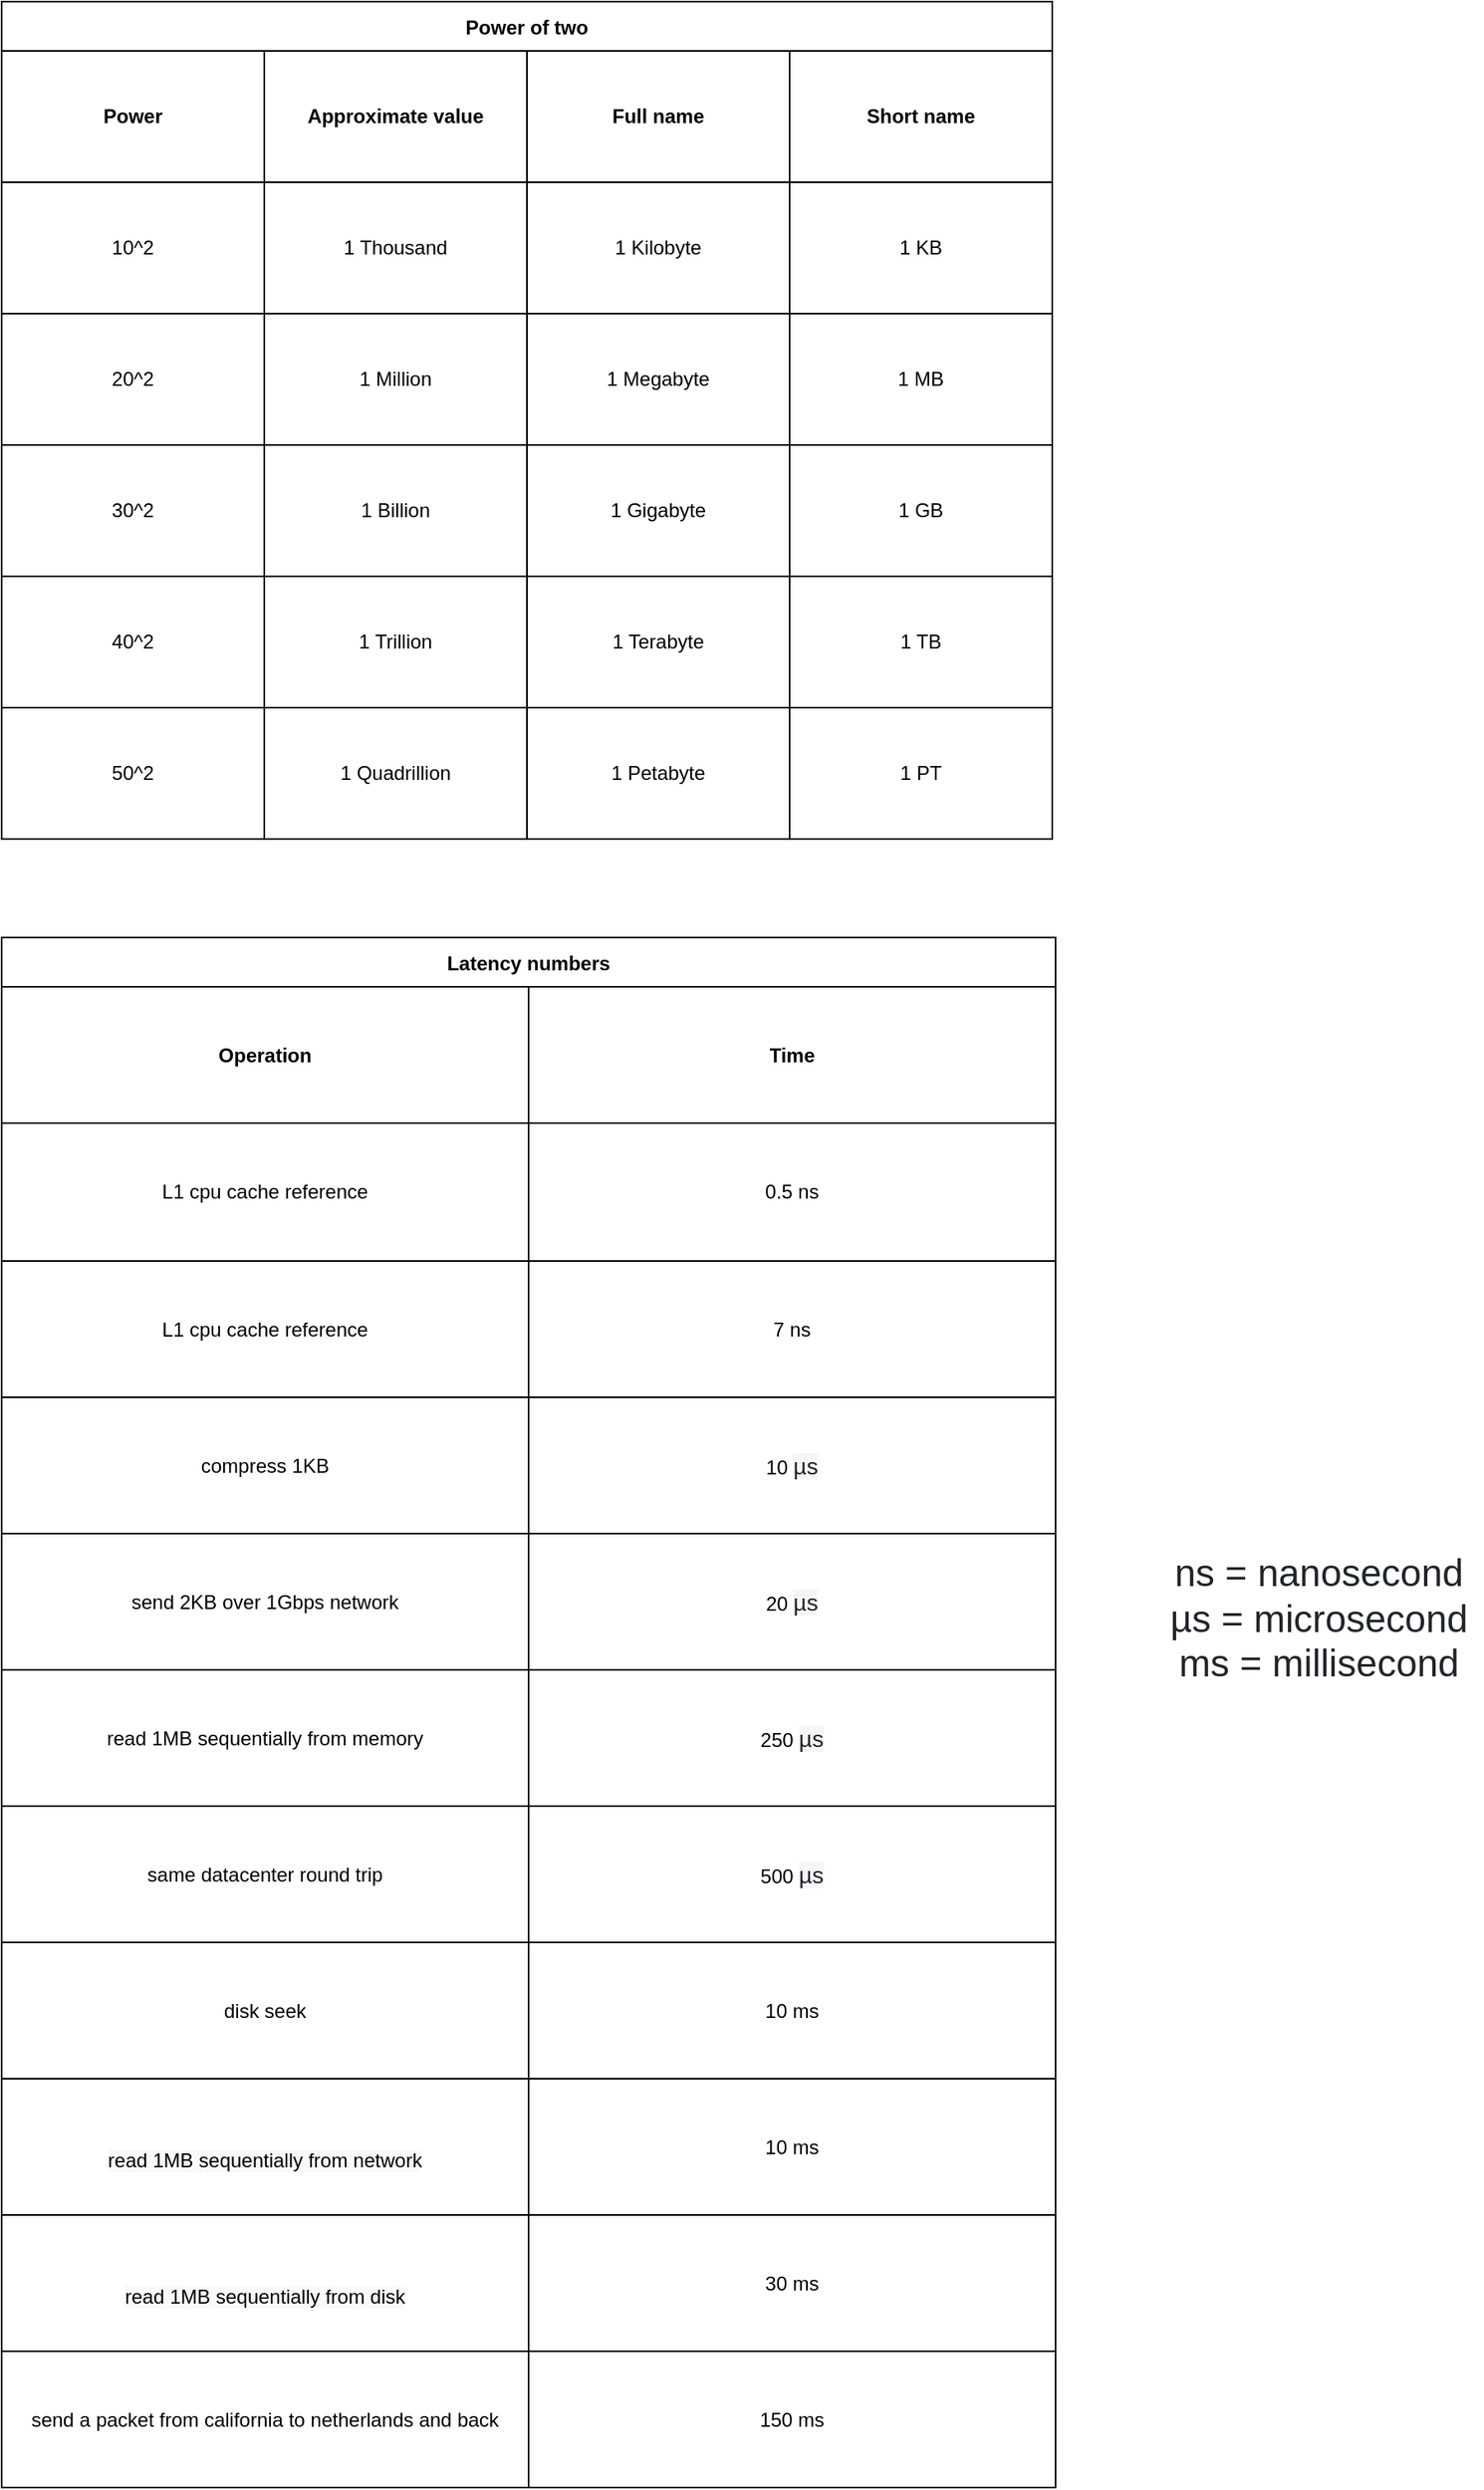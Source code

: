 <mxfile version="17.5.0" type="github">
  <diagram id="g3CtEzm-KW7EdWQkcx4e" name="Page-1">
    <mxGraphModel dx="2920" dy="-4388" grid="1" gridSize="10" guides="1" tooltips="1" connect="1" arrows="1" fold="1" page="1" pageScale="1" pageWidth="850" pageHeight="1100" math="0" shadow="0">
      <root>
        <mxCell id="0" />
        <mxCell id="1" parent="0" />
        <mxCell id="K6x-xO4snEjp7yJNrdDc-1" value="Power of two" style="shape=table;startSize=30;container=1;collapsible=0;childLayout=tableLayout;fontStyle=1;align=center;" vertex="1" parent="1">
          <mxGeometry x="-1052" y="5600" width="640" height="510" as="geometry" />
        </mxCell>
        <mxCell id="K6x-xO4snEjp7yJNrdDc-2" style="shape=tableRow;horizontal=0;startSize=0;swimlaneHead=0;swimlaneBody=0;top=0;left=0;bottom=0;right=0;collapsible=0;dropTarget=0;fillColor=none;points=[[0,0.5],[1,0.5]];portConstraint=eastwest;" vertex="1" parent="K6x-xO4snEjp7yJNrdDc-1">
          <mxGeometry y="30" width="640" height="80" as="geometry" />
        </mxCell>
        <mxCell id="K6x-xO4snEjp7yJNrdDc-3" value="&lt;b&gt;Power&lt;/b&gt;" style="shape=partialRectangle;html=1;whiteSpace=wrap;connectable=0;fillColor=none;top=0;left=0;bottom=0;right=0;overflow=hidden;" vertex="1" parent="K6x-xO4snEjp7yJNrdDc-2">
          <mxGeometry width="160" height="80" as="geometry">
            <mxRectangle width="160" height="80" as="alternateBounds" />
          </mxGeometry>
        </mxCell>
        <mxCell id="K6x-xO4snEjp7yJNrdDc-4" value="&lt;b&gt;Approximate value&lt;/b&gt;" style="shape=partialRectangle;html=1;whiteSpace=wrap;connectable=0;fillColor=none;top=0;left=0;bottom=0;right=0;overflow=hidden;" vertex="1" parent="K6x-xO4snEjp7yJNrdDc-2">
          <mxGeometry x="160" width="160" height="80" as="geometry">
            <mxRectangle width="160" height="80" as="alternateBounds" />
          </mxGeometry>
        </mxCell>
        <mxCell id="K6x-xO4snEjp7yJNrdDc-5" value="&lt;b&gt;Full name&lt;/b&gt;" style="shape=partialRectangle;html=1;whiteSpace=wrap;connectable=0;fillColor=none;top=0;left=0;bottom=0;right=0;overflow=hidden;" vertex="1" parent="K6x-xO4snEjp7yJNrdDc-2">
          <mxGeometry x="320" width="160" height="80" as="geometry">
            <mxRectangle width="160" height="80" as="alternateBounds" />
          </mxGeometry>
        </mxCell>
        <mxCell id="K6x-xO4snEjp7yJNrdDc-6" value="&lt;b&gt;Short name&lt;/b&gt;" style="shape=partialRectangle;html=1;whiteSpace=wrap;connectable=0;fillColor=none;top=0;left=0;bottom=0;right=0;overflow=hidden;" vertex="1" parent="K6x-xO4snEjp7yJNrdDc-2">
          <mxGeometry x="480" width="160" height="80" as="geometry">
            <mxRectangle width="160" height="80" as="alternateBounds" />
          </mxGeometry>
        </mxCell>
        <mxCell id="K6x-xO4snEjp7yJNrdDc-7" value="" style="shape=tableRow;horizontal=0;startSize=0;swimlaneHead=0;swimlaneBody=0;top=0;left=0;bottom=0;right=0;collapsible=0;dropTarget=0;fillColor=none;points=[[0,0.5],[1,0.5]];portConstraint=eastwest;" vertex="1" parent="K6x-xO4snEjp7yJNrdDc-1">
          <mxGeometry y="110" width="640" height="80" as="geometry" />
        </mxCell>
        <mxCell id="K6x-xO4snEjp7yJNrdDc-8" value="10^2" style="shape=partialRectangle;html=1;whiteSpace=wrap;connectable=0;fillColor=none;top=0;left=0;bottom=0;right=0;overflow=hidden;" vertex="1" parent="K6x-xO4snEjp7yJNrdDc-7">
          <mxGeometry width="160" height="80" as="geometry">
            <mxRectangle width="160" height="80" as="alternateBounds" />
          </mxGeometry>
        </mxCell>
        <mxCell id="K6x-xO4snEjp7yJNrdDc-9" value="1 Thousand" style="shape=partialRectangle;html=1;whiteSpace=wrap;connectable=0;fillColor=none;top=0;left=0;bottom=0;right=0;overflow=hidden;" vertex="1" parent="K6x-xO4snEjp7yJNrdDc-7">
          <mxGeometry x="160" width="160" height="80" as="geometry">
            <mxRectangle width="160" height="80" as="alternateBounds" />
          </mxGeometry>
        </mxCell>
        <mxCell id="K6x-xO4snEjp7yJNrdDc-10" value="1 Kilobyte" style="shape=partialRectangle;html=1;whiteSpace=wrap;connectable=0;fillColor=none;top=0;left=0;bottom=0;right=0;overflow=hidden;" vertex="1" parent="K6x-xO4snEjp7yJNrdDc-7">
          <mxGeometry x="320" width="160" height="80" as="geometry">
            <mxRectangle width="160" height="80" as="alternateBounds" />
          </mxGeometry>
        </mxCell>
        <mxCell id="K6x-xO4snEjp7yJNrdDc-11" value="1 KB" style="shape=partialRectangle;html=1;whiteSpace=wrap;connectable=0;fillColor=none;top=0;left=0;bottom=0;right=0;overflow=hidden;" vertex="1" parent="K6x-xO4snEjp7yJNrdDc-7">
          <mxGeometry x="480" width="160" height="80" as="geometry">
            <mxRectangle width="160" height="80" as="alternateBounds" />
          </mxGeometry>
        </mxCell>
        <mxCell id="K6x-xO4snEjp7yJNrdDc-12" value="" style="shape=tableRow;horizontal=0;startSize=0;swimlaneHead=0;swimlaneBody=0;top=0;left=0;bottom=0;right=0;collapsible=0;dropTarget=0;fillColor=none;points=[[0,0.5],[1,0.5]];portConstraint=eastwest;" vertex="1" parent="K6x-xO4snEjp7yJNrdDc-1">
          <mxGeometry y="190" width="640" height="80" as="geometry" />
        </mxCell>
        <mxCell id="K6x-xO4snEjp7yJNrdDc-13" value="20^2" style="shape=partialRectangle;html=1;whiteSpace=wrap;connectable=0;fillColor=none;top=0;left=0;bottom=0;right=0;overflow=hidden;" vertex="1" parent="K6x-xO4snEjp7yJNrdDc-12">
          <mxGeometry width="160" height="80" as="geometry">
            <mxRectangle width="160" height="80" as="alternateBounds" />
          </mxGeometry>
        </mxCell>
        <mxCell id="K6x-xO4snEjp7yJNrdDc-14" value="1 Million" style="shape=partialRectangle;html=1;whiteSpace=wrap;connectable=0;fillColor=none;top=0;left=0;bottom=0;right=0;overflow=hidden;" vertex="1" parent="K6x-xO4snEjp7yJNrdDc-12">
          <mxGeometry x="160" width="160" height="80" as="geometry">
            <mxRectangle width="160" height="80" as="alternateBounds" />
          </mxGeometry>
        </mxCell>
        <mxCell id="K6x-xO4snEjp7yJNrdDc-15" value="1 Megabyte" style="shape=partialRectangle;html=1;whiteSpace=wrap;connectable=0;fillColor=none;top=0;left=0;bottom=0;right=0;overflow=hidden;" vertex="1" parent="K6x-xO4snEjp7yJNrdDc-12">
          <mxGeometry x="320" width="160" height="80" as="geometry">
            <mxRectangle width="160" height="80" as="alternateBounds" />
          </mxGeometry>
        </mxCell>
        <mxCell id="K6x-xO4snEjp7yJNrdDc-16" value="1 MB" style="shape=partialRectangle;html=1;whiteSpace=wrap;connectable=0;fillColor=none;top=0;left=0;bottom=0;right=0;overflow=hidden;" vertex="1" parent="K6x-xO4snEjp7yJNrdDc-12">
          <mxGeometry x="480" width="160" height="80" as="geometry">
            <mxRectangle width="160" height="80" as="alternateBounds" />
          </mxGeometry>
        </mxCell>
        <mxCell id="K6x-xO4snEjp7yJNrdDc-17" value="" style="shape=tableRow;horizontal=0;startSize=0;swimlaneHead=0;swimlaneBody=0;top=0;left=0;bottom=0;right=0;collapsible=0;dropTarget=0;fillColor=none;points=[[0,0.5],[1,0.5]];portConstraint=eastwest;" vertex="1" parent="K6x-xO4snEjp7yJNrdDc-1">
          <mxGeometry y="270" width="640" height="80" as="geometry" />
        </mxCell>
        <mxCell id="K6x-xO4snEjp7yJNrdDc-18" value="30^2" style="shape=partialRectangle;html=1;whiteSpace=wrap;connectable=0;fillColor=none;top=0;left=0;bottom=0;right=0;overflow=hidden;" vertex="1" parent="K6x-xO4snEjp7yJNrdDc-17">
          <mxGeometry width="160" height="80" as="geometry">
            <mxRectangle width="160" height="80" as="alternateBounds" />
          </mxGeometry>
        </mxCell>
        <mxCell id="K6x-xO4snEjp7yJNrdDc-19" value="1 Billion" style="shape=partialRectangle;html=1;whiteSpace=wrap;connectable=0;fillColor=none;top=0;left=0;bottom=0;right=0;overflow=hidden;" vertex="1" parent="K6x-xO4snEjp7yJNrdDc-17">
          <mxGeometry x="160" width="160" height="80" as="geometry">
            <mxRectangle width="160" height="80" as="alternateBounds" />
          </mxGeometry>
        </mxCell>
        <mxCell id="K6x-xO4snEjp7yJNrdDc-20" value="1 Gigabyte" style="shape=partialRectangle;html=1;whiteSpace=wrap;connectable=0;fillColor=none;top=0;left=0;bottom=0;right=0;overflow=hidden;" vertex="1" parent="K6x-xO4snEjp7yJNrdDc-17">
          <mxGeometry x="320" width="160" height="80" as="geometry">
            <mxRectangle width="160" height="80" as="alternateBounds" />
          </mxGeometry>
        </mxCell>
        <mxCell id="K6x-xO4snEjp7yJNrdDc-21" value="1 GB" style="shape=partialRectangle;html=1;whiteSpace=wrap;connectable=0;fillColor=none;top=0;left=0;bottom=0;right=0;overflow=hidden;" vertex="1" parent="K6x-xO4snEjp7yJNrdDc-17">
          <mxGeometry x="480" width="160" height="80" as="geometry">
            <mxRectangle width="160" height="80" as="alternateBounds" />
          </mxGeometry>
        </mxCell>
        <mxCell id="K6x-xO4snEjp7yJNrdDc-22" style="shape=tableRow;horizontal=0;startSize=0;swimlaneHead=0;swimlaneBody=0;top=0;left=0;bottom=0;right=0;collapsible=0;dropTarget=0;fillColor=none;points=[[0,0.5],[1,0.5]];portConstraint=eastwest;" vertex="1" parent="K6x-xO4snEjp7yJNrdDc-1">
          <mxGeometry y="350" width="640" height="80" as="geometry" />
        </mxCell>
        <mxCell id="K6x-xO4snEjp7yJNrdDc-23" value="40^2" style="shape=partialRectangle;html=1;whiteSpace=wrap;connectable=0;fillColor=none;top=0;left=0;bottom=0;right=0;overflow=hidden;" vertex="1" parent="K6x-xO4snEjp7yJNrdDc-22">
          <mxGeometry width="160" height="80" as="geometry">
            <mxRectangle width="160" height="80" as="alternateBounds" />
          </mxGeometry>
        </mxCell>
        <mxCell id="K6x-xO4snEjp7yJNrdDc-24" value="1 Trillion" style="shape=partialRectangle;html=1;whiteSpace=wrap;connectable=0;fillColor=none;top=0;left=0;bottom=0;right=0;overflow=hidden;" vertex="1" parent="K6x-xO4snEjp7yJNrdDc-22">
          <mxGeometry x="160" width="160" height="80" as="geometry">
            <mxRectangle width="160" height="80" as="alternateBounds" />
          </mxGeometry>
        </mxCell>
        <mxCell id="K6x-xO4snEjp7yJNrdDc-25" value="1 Terabyte" style="shape=partialRectangle;html=1;whiteSpace=wrap;connectable=0;fillColor=none;top=0;left=0;bottom=0;right=0;overflow=hidden;" vertex="1" parent="K6x-xO4snEjp7yJNrdDc-22">
          <mxGeometry x="320" width="160" height="80" as="geometry">
            <mxRectangle width="160" height="80" as="alternateBounds" />
          </mxGeometry>
        </mxCell>
        <mxCell id="K6x-xO4snEjp7yJNrdDc-26" value="1 TB" style="shape=partialRectangle;html=1;whiteSpace=wrap;connectable=0;fillColor=none;top=0;left=0;bottom=0;right=0;overflow=hidden;" vertex="1" parent="K6x-xO4snEjp7yJNrdDc-22">
          <mxGeometry x="480" width="160" height="80" as="geometry">
            <mxRectangle width="160" height="80" as="alternateBounds" />
          </mxGeometry>
        </mxCell>
        <mxCell id="K6x-xO4snEjp7yJNrdDc-27" style="shape=tableRow;horizontal=0;startSize=0;swimlaneHead=0;swimlaneBody=0;top=0;left=0;bottom=0;right=0;collapsible=0;dropTarget=0;fillColor=none;points=[[0,0.5],[1,0.5]];portConstraint=eastwest;" vertex="1" parent="K6x-xO4snEjp7yJNrdDc-1">
          <mxGeometry y="430" width="640" height="80" as="geometry" />
        </mxCell>
        <mxCell id="K6x-xO4snEjp7yJNrdDc-28" value="50^2" style="shape=partialRectangle;html=1;whiteSpace=wrap;connectable=0;fillColor=none;top=0;left=0;bottom=0;right=0;overflow=hidden;" vertex="1" parent="K6x-xO4snEjp7yJNrdDc-27">
          <mxGeometry width="160" height="80" as="geometry">
            <mxRectangle width="160" height="80" as="alternateBounds" />
          </mxGeometry>
        </mxCell>
        <mxCell id="K6x-xO4snEjp7yJNrdDc-29" value="1 Quadrillion" style="shape=partialRectangle;html=1;whiteSpace=wrap;connectable=0;fillColor=none;top=0;left=0;bottom=0;right=0;overflow=hidden;" vertex="1" parent="K6x-xO4snEjp7yJNrdDc-27">
          <mxGeometry x="160" width="160" height="80" as="geometry">
            <mxRectangle width="160" height="80" as="alternateBounds" />
          </mxGeometry>
        </mxCell>
        <mxCell id="K6x-xO4snEjp7yJNrdDc-30" value="1 Petabyte" style="shape=partialRectangle;html=1;whiteSpace=wrap;connectable=0;fillColor=none;top=0;left=0;bottom=0;right=0;overflow=hidden;" vertex="1" parent="K6x-xO4snEjp7yJNrdDc-27">
          <mxGeometry x="320" width="160" height="80" as="geometry">
            <mxRectangle width="160" height="80" as="alternateBounds" />
          </mxGeometry>
        </mxCell>
        <mxCell id="K6x-xO4snEjp7yJNrdDc-31" value="1 PT" style="shape=partialRectangle;html=1;whiteSpace=wrap;connectable=0;fillColor=none;top=0;left=0;bottom=0;right=0;overflow=hidden;" vertex="1" parent="K6x-xO4snEjp7yJNrdDc-27">
          <mxGeometry x="480" width="160" height="80" as="geometry">
            <mxRectangle width="160" height="80" as="alternateBounds" />
          </mxGeometry>
        </mxCell>
        <mxCell id="K6x-xO4snEjp7yJNrdDc-32" value="Latency numbers" style="shape=table;startSize=30;container=1;collapsible=0;childLayout=tableLayout;fontStyle=1;align=center;" vertex="1" parent="1">
          <mxGeometry x="-1052" y="6170" width="642" height="944" as="geometry" />
        </mxCell>
        <mxCell id="K6x-xO4snEjp7yJNrdDc-33" value="" style="shape=tableRow;horizontal=0;startSize=0;swimlaneHead=0;swimlaneBody=0;top=0;left=0;bottom=0;right=0;collapsible=0;dropTarget=0;fillColor=none;points=[[0,0.5],[1,0.5]];portConstraint=eastwest;" vertex="1" parent="K6x-xO4snEjp7yJNrdDc-32">
          <mxGeometry y="30" width="642" height="83" as="geometry" />
        </mxCell>
        <mxCell id="K6x-xO4snEjp7yJNrdDc-34" value="&lt;b&gt;Operation&lt;/b&gt;" style="shape=partialRectangle;html=1;whiteSpace=wrap;connectable=0;fillColor=none;top=0;left=0;bottom=0;right=0;overflow=hidden;" vertex="1" parent="K6x-xO4snEjp7yJNrdDc-33">
          <mxGeometry width="321" height="83" as="geometry">
            <mxRectangle width="321" height="83" as="alternateBounds" />
          </mxGeometry>
        </mxCell>
        <mxCell id="K6x-xO4snEjp7yJNrdDc-35" value="&lt;b&gt;Time&lt;/b&gt;" style="shape=partialRectangle;html=1;whiteSpace=wrap;connectable=0;fillColor=none;top=0;left=0;bottom=0;right=0;overflow=hidden;" vertex="1" parent="K6x-xO4snEjp7yJNrdDc-33">
          <mxGeometry x="321" width="321" height="83" as="geometry">
            <mxRectangle width="321" height="83" as="alternateBounds" />
          </mxGeometry>
        </mxCell>
        <mxCell id="K6x-xO4snEjp7yJNrdDc-37" value="" style="shape=tableRow;horizontal=0;startSize=0;swimlaneHead=0;swimlaneBody=0;top=0;left=0;bottom=0;right=0;collapsible=0;dropTarget=0;fillColor=none;points=[[0,0.5],[1,0.5]];portConstraint=eastwest;" vertex="1" parent="K6x-xO4snEjp7yJNrdDc-32">
          <mxGeometry y="113" width="642" height="84" as="geometry" />
        </mxCell>
        <mxCell id="K6x-xO4snEjp7yJNrdDc-38" value="L1 cpu cache reference" style="shape=partialRectangle;html=1;whiteSpace=wrap;connectable=0;fillColor=none;top=0;left=0;bottom=0;right=0;overflow=hidden;" vertex="1" parent="K6x-xO4snEjp7yJNrdDc-37">
          <mxGeometry width="321" height="84" as="geometry">
            <mxRectangle width="321" height="84" as="alternateBounds" />
          </mxGeometry>
        </mxCell>
        <mxCell id="K6x-xO4snEjp7yJNrdDc-39" value="0.5 ns" style="shape=partialRectangle;html=1;whiteSpace=wrap;connectable=0;fillColor=none;top=0;left=0;bottom=0;right=0;overflow=hidden;" vertex="1" parent="K6x-xO4snEjp7yJNrdDc-37">
          <mxGeometry x="321" width="321" height="84" as="geometry">
            <mxRectangle width="321" height="84" as="alternateBounds" />
          </mxGeometry>
        </mxCell>
        <mxCell id="K6x-xO4snEjp7yJNrdDc-41" value="" style="shape=tableRow;horizontal=0;startSize=0;swimlaneHead=0;swimlaneBody=0;top=0;left=0;bottom=0;right=0;collapsible=0;dropTarget=0;fillColor=none;points=[[0,0.5],[1,0.5]];portConstraint=eastwest;" vertex="1" parent="K6x-xO4snEjp7yJNrdDc-32">
          <mxGeometry y="197" width="642" height="83" as="geometry" />
        </mxCell>
        <mxCell id="K6x-xO4snEjp7yJNrdDc-42" value="&lt;span&gt;L1 cpu cache reference&lt;/span&gt;" style="shape=partialRectangle;html=1;whiteSpace=wrap;connectable=0;fillColor=none;top=0;left=0;bottom=0;right=0;overflow=hidden;" vertex="1" parent="K6x-xO4snEjp7yJNrdDc-41">
          <mxGeometry width="321" height="83" as="geometry">
            <mxRectangle width="321" height="83" as="alternateBounds" />
          </mxGeometry>
        </mxCell>
        <mxCell id="K6x-xO4snEjp7yJNrdDc-43" value="7 ns" style="shape=partialRectangle;html=1;whiteSpace=wrap;connectable=0;fillColor=none;top=0;left=0;bottom=0;right=0;overflow=hidden;" vertex="1" parent="K6x-xO4snEjp7yJNrdDc-41">
          <mxGeometry x="321" width="321" height="83" as="geometry">
            <mxRectangle width="321" height="83" as="alternateBounds" />
          </mxGeometry>
        </mxCell>
        <mxCell id="K6x-xO4snEjp7yJNrdDc-46" style="shape=tableRow;horizontal=0;startSize=0;swimlaneHead=0;swimlaneBody=0;top=0;left=0;bottom=0;right=0;collapsible=0;dropTarget=0;fillColor=none;points=[[0,0.5],[1,0.5]];portConstraint=eastwest;" vertex="1" parent="K6x-xO4snEjp7yJNrdDc-32">
          <mxGeometry y="280" width="642" height="83" as="geometry" />
        </mxCell>
        <mxCell id="K6x-xO4snEjp7yJNrdDc-47" value="compress 1KB" style="shape=partialRectangle;html=1;whiteSpace=wrap;connectable=0;fillColor=none;top=0;left=0;bottom=0;right=0;overflow=hidden;" vertex="1" parent="K6x-xO4snEjp7yJNrdDc-46">
          <mxGeometry width="321" height="83" as="geometry">
            <mxRectangle width="321" height="83" as="alternateBounds" />
          </mxGeometry>
        </mxCell>
        <mxCell id="K6x-xO4snEjp7yJNrdDc-48" value="10&amp;nbsp;&lt;span style=&quot;color: rgb(33 , 37 , 41) ; font-family: , &amp;#34;blinkmacsystemfont&amp;#34; , &amp;#34;segoe ui&amp;#34; , &amp;#34;pingfang sc&amp;#34; , &amp;#34;hiragino sans gb&amp;#34; , &amp;#34;microsoft yahei&amp;#34; , &amp;#34;helvetica neue&amp;#34; , &amp;#34;helvetica&amp;#34; , &amp;#34;arial&amp;#34; , sans-serif , &amp;#34;apple color emoji&amp;#34; , &amp;#34;segoe ui emoji&amp;#34; , &amp;#34;segoe ui symbol&amp;#34; ; font-size: 14px ; background-color: rgb(245 , 245 , 245)&quot;&gt;µs&lt;/span&gt;" style="shape=partialRectangle;html=1;whiteSpace=wrap;connectable=0;fillColor=none;top=0;left=0;bottom=0;right=0;overflow=hidden;" vertex="1" parent="K6x-xO4snEjp7yJNrdDc-46">
          <mxGeometry x="321" width="321" height="83" as="geometry">
            <mxRectangle width="321" height="83" as="alternateBounds" />
          </mxGeometry>
        </mxCell>
        <mxCell id="K6x-xO4snEjp7yJNrdDc-49" style="shape=tableRow;horizontal=0;startSize=0;swimlaneHead=0;swimlaneBody=0;top=0;left=0;bottom=0;right=0;collapsible=0;dropTarget=0;fillColor=none;points=[[0,0.5],[1,0.5]];portConstraint=eastwest;" vertex="1" parent="K6x-xO4snEjp7yJNrdDc-32">
          <mxGeometry y="363" width="642" height="83" as="geometry" />
        </mxCell>
        <mxCell id="K6x-xO4snEjp7yJNrdDc-50" value="send 2KB over 1Gbps network" style="shape=partialRectangle;html=1;whiteSpace=wrap;connectable=0;fillColor=none;top=0;left=0;bottom=0;right=0;overflow=hidden;" vertex="1" parent="K6x-xO4snEjp7yJNrdDc-49">
          <mxGeometry width="321" height="83" as="geometry">
            <mxRectangle width="321" height="83" as="alternateBounds" />
          </mxGeometry>
        </mxCell>
        <mxCell id="K6x-xO4snEjp7yJNrdDc-51" value="20&amp;nbsp;&lt;span style=&quot;color: rgb(33 , 37 , 41) ; font-family: , &amp;#34;blinkmacsystemfont&amp;#34; , &amp;#34;segoe ui&amp;#34; , &amp;#34;pingfang sc&amp;#34; , &amp;#34;hiragino sans gb&amp;#34; , &amp;#34;microsoft yahei&amp;#34; , &amp;#34;helvetica neue&amp;#34; , &amp;#34;helvetica&amp;#34; , &amp;#34;arial&amp;#34; , sans-serif , &amp;#34;apple color emoji&amp;#34; , &amp;#34;segoe ui emoji&amp;#34; , &amp;#34;segoe ui symbol&amp;#34; ; font-size: 14px ; background-color: rgb(245 , 245 , 245)&quot;&gt;µs&lt;/span&gt;" style="shape=partialRectangle;html=1;whiteSpace=wrap;connectable=0;fillColor=none;top=0;left=0;bottom=0;right=0;overflow=hidden;" vertex="1" parent="K6x-xO4snEjp7yJNrdDc-49">
          <mxGeometry x="321" width="321" height="83" as="geometry">
            <mxRectangle width="321" height="83" as="alternateBounds" />
          </mxGeometry>
        </mxCell>
        <mxCell id="K6x-xO4snEjp7yJNrdDc-52" style="shape=tableRow;horizontal=0;startSize=0;swimlaneHead=0;swimlaneBody=0;top=0;left=0;bottom=0;right=0;collapsible=0;dropTarget=0;fillColor=none;points=[[0,0.5],[1,0.5]];portConstraint=eastwest;" vertex="1" parent="K6x-xO4snEjp7yJNrdDc-32">
          <mxGeometry y="446" width="642" height="83" as="geometry" />
        </mxCell>
        <mxCell id="K6x-xO4snEjp7yJNrdDc-53" value="read 1MB sequentially from memory" style="shape=partialRectangle;html=1;whiteSpace=wrap;connectable=0;fillColor=none;top=0;left=0;bottom=0;right=0;overflow=hidden;" vertex="1" parent="K6x-xO4snEjp7yJNrdDc-52">
          <mxGeometry width="321" height="83" as="geometry">
            <mxRectangle width="321" height="83" as="alternateBounds" />
          </mxGeometry>
        </mxCell>
        <mxCell id="K6x-xO4snEjp7yJNrdDc-54" value="250&amp;nbsp;&lt;span style=&quot;color: rgb(33 , 37 , 41) ; font-family: , &amp;#34;blinkmacsystemfont&amp;#34; , &amp;#34;segoe ui&amp;#34; , &amp;#34;pingfang sc&amp;#34; , &amp;#34;hiragino sans gb&amp;#34; , &amp;#34;microsoft yahei&amp;#34; , &amp;#34;helvetica neue&amp;#34; , &amp;#34;helvetica&amp;#34; , &amp;#34;arial&amp;#34; , sans-serif , &amp;#34;apple color emoji&amp;#34; , &amp;#34;segoe ui emoji&amp;#34; , &amp;#34;segoe ui symbol&amp;#34; ; font-size: 14px ; background-color: rgb(245 , 245 , 245)&quot;&gt;µs&lt;/span&gt;" style="shape=partialRectangle;html=1;whiteSpace=wrap;connectable=0;fillColor=none;top=0;left=0;bottom=0;right=0;overflow=hidden;" vertex="1" parent="K6x-xO4snEjp7yJNrdDc-52">
          <mxGeometry x="321" width="321" height="83" as="geometry">
            <mxRectangle width="321" height="83" as="alternateBounds" />
          </mxGeometry>
        </mxCell>
        <mxCell id="K6x-xO4snEjp7yJNrdDc-55" style="shape=tableRow;horizontal=0;startSize=0;swimlaneHead=0;swimlaneBody=0;top=0;left=0;bottom=0;right=0;collapsible=0;dropTarget=0;fillColor=none;points=[[0,0.5],[1,0.5]];portConstraint=eastwest;" vertex="1" parent="K6x-xO4snEjp7yJNrdDc-32">
          <mxGeometry y="529" width="642" height="83" as="geometry" />
        </mxCell>
        <mxCell id="K6x-xO4snEjp7yJNrdDc-56" value="same datacenter round trip" style="shape=partialRectangle;html=1;whiteSpace=wrap;connectable=0;fillColor=none;top=0;left=0;bottom=0;right=0;overflow=hidden;" vertex="1" parent="K6x-xO4snEjp7yJNrdDc-55">
          <mxGeometry width="321" height="83" as="geometry">
            <mxRectangle width="321" height="83" as="alternateBounds" />
          </mxGeometry>
        </mxCell>
        <mxCell id="K6x-xO4snEjp7yJNrdDc-57" value="500&amp;nbsp;&lt;span style=&quot;color: rgb(33 , 37 , 41) ; font-family: , &amp;#34;blinkmacsystemfont&amp;#34; , &amp;#34;segoe ui&amp;#34; , &amp;#34;pingfang sc&amp;#34; , &amp;#34;hiragino sans gb&amp;#34; , &amp;#34;microsoft yahei&amp;#34; , &amp;#34;helvetica neue&amp;#34; , &amp;#34;helvetica&amp;#34; , &amp;#34;arial&amp;#34; , sans-serif , &amp;#34;apple color emoji&amp;#34; , &amp;#34;segoe ui emoji&amp;#34; , &amp;#34;segoe ui symbol&amp;#34; ; font-size: 14px ; background-color: rgb(245 , 245 , 245)&quot;&gt;µs&lt;/span&gt;" style="shape=partialRectangle;html=1;whiteSpace=wrap;connectable=0;fillColor=none;top=0;left=0;bottom=0;right=0;overflow=hidden;" vertex="1" parent="K6x-xO4snEjp7yJNrdDc-55">
          <mxGeometry x="321" width="321" height="83" as="geometry">
            <mxRectangle width="321" height="83" as="alternateBounds" />
          </mxGeometry>
        </mxCell>
        <mxCell id="K6x-xO4snEjp7yJNrdDc-58" style="shape=tableRow;horizontal=0;startSize=0;swimlaneHead=0;swimlaneBody=0;top=0;left=0;bottom=0;right=0;collapsible=0;dropTarget=0;fillColor=none;points=[[0,0.5],[1,0.5]];portConstraint=eastwest;" vertex="1" parent="K6x-xO4snEjp7yJNrdDc-32">
          <mxGeometry y="612" width="642" height="83" as="geometry" />
        </mxCell>
        <mxCell id="K6x-xO4snEjp7yJNrdDc-59" value="disk seek" style="shape=partialRectangle;html=1;whiteSpace=wrap;connectable=0;fillColor=none;top=0;left=0;bottom=0;right=0;overflow=hidden;" vertex="1" parent="K6x-xO4snEjp7yJNrdDc-58">
          <mxGeometry width="321" height="83" as="geometry">
            <mxRectangle width="321" height="83" as="alternateBounds" />
          </mxGeometry>
        </mxCell>
        <mxCell id="K6x-xO4snEjp7yJNrdDc-60" value="10 ms" style="shape=partialRectangle;html=1;whiteSpace=wrap;connectable=0;fillColor=none;top=0;left=0;bottom=0;right=0;overflow=hidden;" vertex="1" parent="K6x-xO4snEjp7yJNrdDc-58">
          <mxGeometry x="321" width="321" height="83" as="geometry">
            <mxRectangle width="321" height="83" as="alternateBounds" />
          </mxGeometry>
        </mxCell>
        <mxCell id="K6x-xO4snEjp7yJNrdDc-61" style="shape=tableRow;horizontal=0;startSize=0;swimlaneHead=0;swimlaneBody=0;top=0;left=0;bottom=0;right=0;collapsible=0;dropTarget=0;fillColor=none;points=[[0,0.5],[1,0.5]];portConstraint=eastwest;" vertex="1" parent="K6x-xO4snEjp7yJNrdDc-32">
          <mxGeometry y="695" width="642" height="83" as="geometry" />
        </mxCell>
        <mxCell id="K6x-xO4snEjp7yJNrdDc-62" value="&lt;br&gt;&lt;span style=&quot;color: rgb(0 , 0 , 0) ; font-family: &amp;#34;helvetica&amp;#34; ; font-size: 12px ; font-style: normal ; font-weight: 400 ; letter-spacing: normal ; text-align: center ; text-indent: 0px ; text-transform: none ; word-spacing: 0px ; background-color: rgb(248 , 249 , 250) ; display: inline ; float: none&quot;&gt;read 1MB sequentially from network&lt;/span&gt;" style="shape=partialRectangle;html=1;whiteSpace=wrap;connectable=0;fillColor=none;top=0;left=0;bottom=0;right=0;overflow=hidden;" vertex="1" parent="K6x-xO4snEjp7yJNrdDc-61">
          <mxGeometry width="321" height="83" as="geometry">
            <mxRectangle width="321" height="83" as="alternateBounds" />
          </mxGeometry>
        </mxCell>
        <mxCell id="K6x-xO4snEjp7yJNrdDc-63" value="10 ms" style="shape=partialRectangle;html=1;whiteSpace=wrap;connectable=0;fillColor=none;top=0;left=0;bottom=0;right=0;overflow=hidden;" vertex="1" parent="K6x-xO4snEjp7yJNrdDc-61">
          <mxGeometry x="321" width="321" height="83" as="geometry">
            <mxRectangle width="321" height="83" as="alternateBounds" />
          </mxGeometry>
        </mxCell>
        <mxCell id="K6x-xO4snEjp7yJNrdDc-64" style="shape=tableRow;horizontal=0;startSize=0;swimlaneHead=0;swimlaneBody=0;top=0;left=0;bottom=0;right=0;collapsible=0;dropTarget=0;fillColor=none;points=[[0,0.5],[1,0.5]];portConstraint=eastwest;" vertex="1" parent="K6x-xO4snEjp7yJNrdDc-32">
          <mxGeometry y="778" width="642" height="83" as="geometry" />
        </mxCell>
        <mxCell id="K6x-xO4snEjp7yJNrdDc-65" value="&lt;br style=&quot;color: rgb(0 , 0 , 0) ; font-family: &amp;#34;helvetica&amp;#34; ; font-size: 12px ; font-style: normal ; font-weight: 400 ; letter-spacing: normal ; text-align: center ; text-indent: 0px ; text-transform: none ; word-spacing: 0px ; background-color: rgb(248 , 249 , 250)&quot;&gt;&lt;span style=&quot;color: rgb(0 , 0 , 0) ; font-size: 12px ; font-style: normal ; font-weight: 400 ; letter-spacing: normal ; text-align: center ; text-indent: 0px ; text-transform: none ; word-spacing: 0px ; font-family: &amp;#34;helvetica&amp;#34; ; background-color: rgb(248 , 249 , 250) ; display: inline ; float: none&quot;&gt;read 1MB sequentially from disk&lt;/span&gt;" style="shape=partialRectangle;html=1;whiteSpace=wrap;connectable=0;fillColor=none;top=0;left=0;bottom=0;right=0;overflow=hidden;" vertex="1" parent="K6x-xO4snEjp7yJNrdDc-64">
          <mxGeometry width="321" height="83" as="geometry">
            <mxRectangle width="321" height="83" as="alternateBounds" />
          </mxGeometry>
        </mxCell>
        <mxCell id="K6x-xO4snEjp7yJNrdDc-66" value="30 ms" style="shape=partialRectangle;html=1;whiteSpace=wrap;connectable=0;fillColor=none;top=0;left=0;bottom=0;right=0;overflow=hidden;" vertex="1" parent="K6x-xO4snEjp7yJNrdDc-64">
          <mxGeometry x="321" width="321" height="83" as="geometry">
            <mxRectangle width="321" height="83" as="alternateBounds" />
          </mxGeometry>
        </mxCell>
        <mxCell id="K6x-xO4snEjp7yJNrdDc-67" style="shape=tableRow;horizontal=0;startSize=0;swimlaneHead=0;swimlaneBody=0;top=0;left=0;bottom=0;right=0;collapsible=0;dropTarget=0;fillColor=none;points=[[0,0.5],[1,0.5]];portConstraint=eastwest;" vertex="1" parent="K6x-xO4snEjp7yJNrdDc-32">
          <mxGeometry y="861" width="642" height="83" as="geometry" />
        </mxCell>
        <mxCell id="K6x-xO4snEjp7yJNrdDc-68" value="send a packet from california to netherlands and back" style="shape=partialRectangle;html=1;whiteSpace=wrap;connectable=0;fillColor=none;top=0;left=0;bottom=0;right=0;overflow=hidden;" vertex="1" parent="K6x-xO4snEjp7yJNrdDc-67">
          <mxGeometry width="321" height="83" as="geometry">
            <mxRectangle width="321" height="83" as="alternateBounds" />
          </mxGeometry>
        </mxCell>
        <mxCell id="K6x-xO4snEjp7yJNrdDc-69" value="150 ms" style="shape=partialRectangle;html=1;whiteSpace=wrap;connectable=0;fillColor=none;top=0;left=0;bottom=0;right=0;overflow=hidden;" vertex="1" parent="K6x-xO4snEjp7yJNrdDc-67">
          <mxGeometry x="321" width="321" height="83" as="geometry">
            <mxRectangle width="321" height="83" as="alternateBounds" />
          </mxGeometry>
        </mxCell>
        <mxCell id="K6x-xO4snEjp7yJNrdDc-45" value="&lt;span style=&quot;color: rgb(33, 37, 41); font-size: 23px; text-align: justify; background-color: rgb(255, 255, 255);&quot;&gt;ns = nanosecond&lt;br style=&quot;font-size: 23px;&quot;&gt;µs = microsecond&lt;br style=&quot;font-size: 23px;&quot;&gt;ms = millisecond&lt;/span&gt;" style="text;html=1;align=center;verticalAlign=middle;resizable=0;points=[];autosize=1;strokeColor=none;fillColor=none;fontSize=23;" vertex="1" parent="1">
          <mxGeometry x="-350" y="6540" width="200" height="90" as="geometry" />
        </mxCell>
      </root>
    </mxGraphModel>
  </diagram>
</mxfile>
